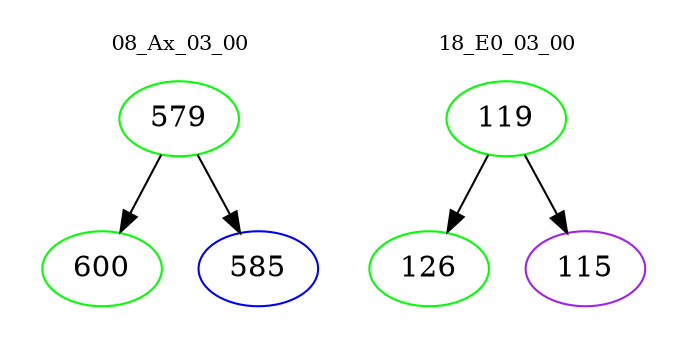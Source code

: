 digraph{
subgraph cluster_0 {
color = white
label = "08_Ax_03_00";
fontsize=10;
T0_579 [label="579", color="green"]
T0_579 -> T0_600 [color="black"]
T0_600 [label="600", color="green"]
T0_579 -> T0_585 [color="black"]
T0_585 [label="585", color="blue"]
}
subgraph cluster_1 {
color = white
label = "18_E0_03_00";
fontsize=10;
T1_119 [label="119", color="green"]
T1_119 -> T1_126 [color="black"]
T1_126 [label="126", color="green"]
T1_119 -> T1_115 [color="black"]
T1_115 [label="115", color="purple"]
}
}
